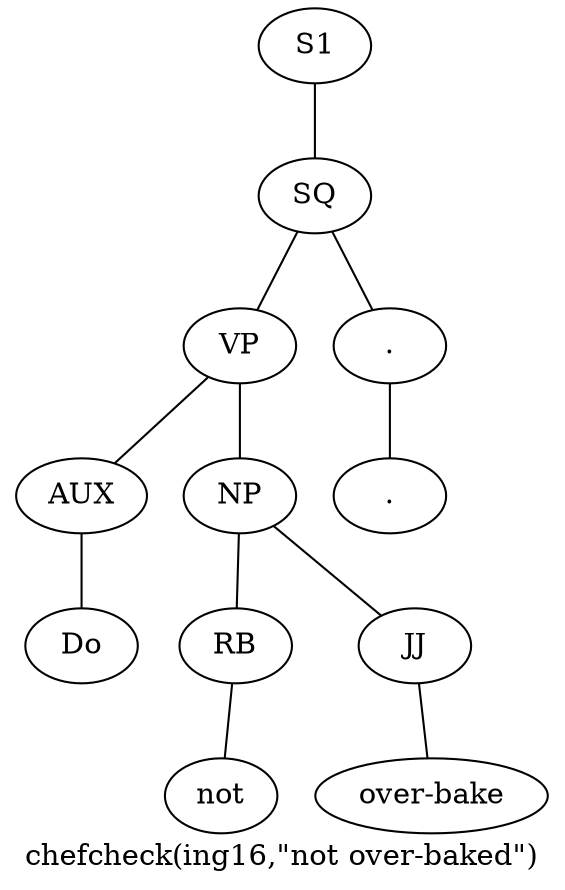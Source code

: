graph SyntaxGraph {
	label = "chefcheck(ing16,\"not over-baked\")";
	Node0 [label="S1"];
	Node1 [label="SQ"];
	Node2 [label="VP"];
	Node3 [label="AUX"];
	Node4 [label="Do"];
	Node5 [label="NP"];
	Node6 [label="RB"];
	Node7 [label="not"];
	Node8 [label="JJ"];
	Node9 [label="over-bake"];
	Node10 [label="."];
	Node11 [label="."];

	Node0 -- Node1;
	Node1 -- Node2;
	Node1 -- Node10;
	Node2 -- Node3;
	Node2 -- Node5;
	Node3 -- Node4;
	Node5 -- Node6;
	Node5 -- Node8;
	Node6 -- Node7;
	Node8 -- Node9;
	Node10 -- Node11;
}